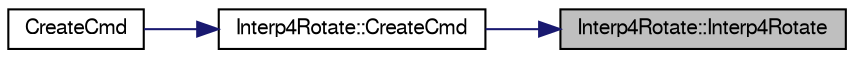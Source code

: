 digraph "Interp4Rotate::Interp4Rotate"
{
 // LATEX_PDF_SIZE
  edge [fontname="FreeSans",fontsize="10",labelfontname="FreeSans",labelfontsize="10"];
  node [fontname="FreeSans",fontsize="10",shape=record];
  rankdir="RL";
  Node1 [label="Interp4Rotate::Interp4Rotate",height=0.2,width=0.4,color="black", fillcolor="grey75", style="filled", fontcolor="black",tooltip="Konstruktor z inicjalizacja parametrow."];
  Node1 -> Node2 [dir="back",color="midnightblue",fontsize="10",style="solid",fontname="FreeSans"];
  Node2 [label="Interp4Rotate::CreateCmd",height=0.2,width=0.4,color="black", fillcolor="white", style="filled",URL="$classInterp4Rotate.html#acd9e8ff38a42487c17c98d28d8d81532",tooltip="Ta metoda nie musi być zdefiniowna w klasie bazowej."];
  Node2 -> Node3 [dir="back",color="midnightblue",fontsize="10",style="solid",fontname="FreeSans"];
  Node3 [label="CreateCmd",height=0.2,width=0.4,color="black", fillcolor="white", style="filled",URL="$Interp4Rotate_8cpp.html#a0ab483787498a2b002838d9426437be6",tooltip="Utworzenie polecenia Rotate."];
}
